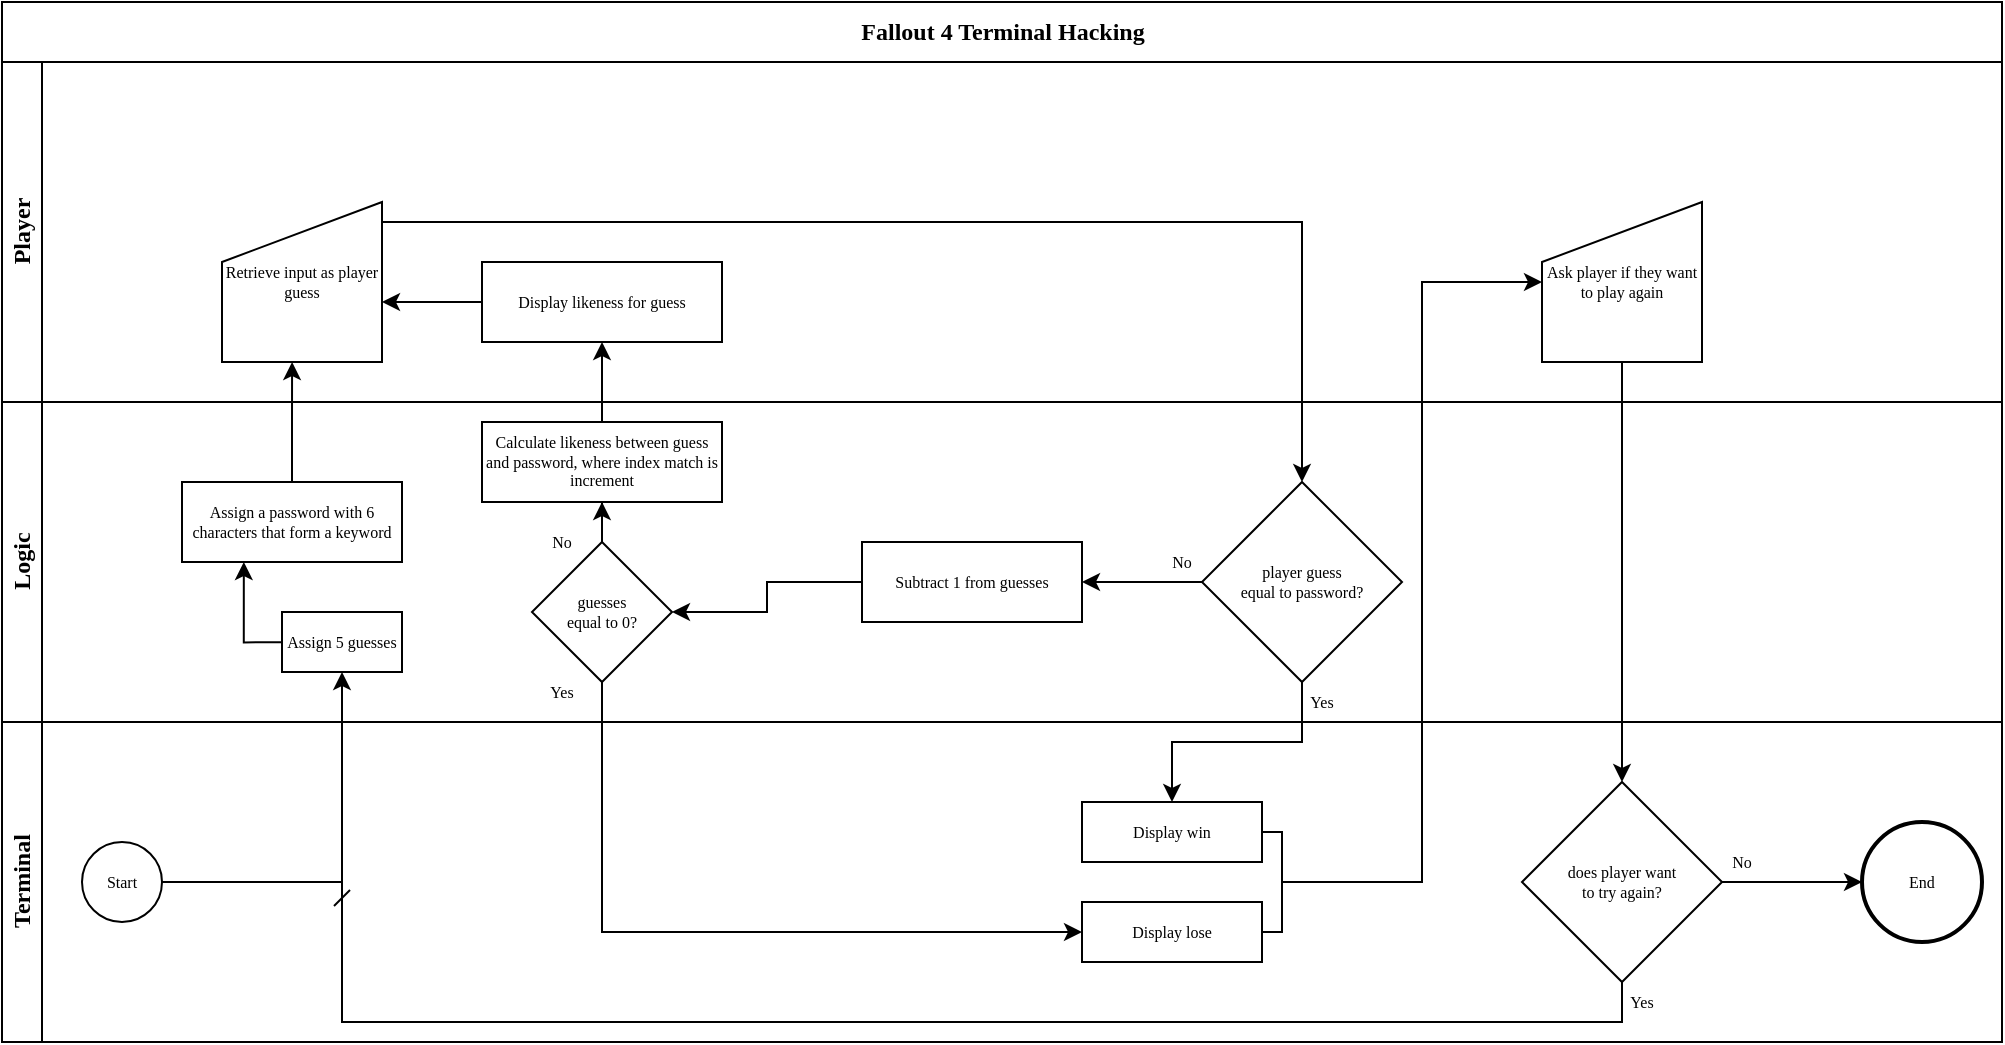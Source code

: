 <mxfile version="12.1.2" type="github" pages="1"><diagram name="Page-1" id="c7488fd3-1785-93aa-aadb-54a6760d102a"><mxGraphModel dx="1173" dy="623" grid="1" gridSize="10" guides="1" tooltips="1" connect="1" arrows="1" fold="1" page="1" pageScale="1" pageWidth="1100" pageHeight="850" background="#ffffff" math="0" shadow="0"><root><mxCell id="0"/><mxCell id="1" parent="0"/><mxCell id="2b4e8129b02d487f-1" value="Fallout 4 Terminal Hacking" style="swimlane;html=1;childLayout=stackLayout;horizontal=1;startSize=30;horizontalStack=0;rounded=0;shadow=0;labelBackgroundColor=none;strokeColor=#000000;strokeWidth=1;fillColor=#ffffff;fontFamily=Verdana;fontSize=12;fontColor=#000000;align=center;fontStyle=1" parent="1" vertex="1"><mxGeometry x="40" y="40" width="1000" height="520" as="geometry"><mxRectangle x="180" y="70" width="140" height="20" as="alternateBounds"/></mxGeometry></mxCell><mxCell id="2b4e8129b02d487f-2" value="Player" style="swimlane;html=1;startSize=20;horizontal=0;fontFamily=Verdana;" parent="2b4e8129b02d487f-1" vertex="1"><mxGeometry y="30" width="1000" height="170" as="geometry"><mxRectangle y="20" width="680" height="60" as="alternateBounds"/></mxGeometry></mxCell><mxCell id="HTpoP1Zue1ZqbqczyM_j-14" value="Retrieve input as player guess" style="shape=manualInput;whiteSpace=wrap;html=1;fontFamily=Verdana;fontSize=8;" vertex="1" parent="2b4e8129b02d487f-2"><mxGeometry x="110" y="70" width="80" height="80" as="geometry"/></mxCell><mxCell id="HTpoP1Zue1ZqbqczyM_j-76" value="" style="edgeStyle=orthogonalEdgeStyle;rounded=0;comic=0;jumpStyle=none;orthogonalLoop=1;jettySize=auto;html=1;shadow=0;startArrow=none;startFill=0;endArrow=classic;endFill=1;strokeColor=#000000;fontFamily=Verdana;fontSize=8;" edge="1" parent="2b4e8129b02d487f-2" source="HTpoP1Zue1ZqbqczyM_j-75" target="HTpoP1Zue1ZqbqczyM_j-14"><mxGeometry relative="1" as="geometry"><Array as="points"><mxPoint x="200" y="120"/><mxPoint x="200" y="120"/></Array></mxGeometry></mxCell><mxCell id="HTpoP1Zue1ZqbqczyM_j-75" value="Display likeness for guess" style="rounded=0;whiteSpace=wrap;html=1;strokeWidth=1;fontFamily=Verdana;fontSize=8;" vertex="1" parent="2b4e8129b02d487f-2"><mxGeometry x="240" y="100" width="120" height="40" as="geometry"/></mxCell><mxCell id="HTpoP1Zue1ZqbqczyM_j-86" value="Ask player if they want to play again" style="shape=manualInput;whiteSpace=wrap;html=1;strokeWidth=1;fontFamily=Verdana;fontSize=8;perimeter=rectanglePerimeter;fixDash=0;autosize=0;container=0;recursiveResize=1;part=0;backgroundOutline=0;resizeHeight=0;rounded=0;shadow=0;comic=0;snapToPoint=0;" vertex="1" parent="2b4e8129b02d487f-2"><mxGeometry x="770" y="70" width="80" height="80" as="geometry"/></mxCell><mxCell id="2b4e8129b02d487f-3" value="&lt;font&gt;Logic&lt;br&gt;&lt;/font&gt;" style="swimlane;html=1;startSize=20;horizontal=0;fontFamily=Verdana;" parent="2b4e8129b02d487f-1" vertex="1"><mxGeometry y="200" width="1000" height="160" as="geometry"><mxRectangle y="170" width="680" height="70" as="alternateBounds"/></mxGeometry></mxCell><mxCell id="HTpoP1Zue1ZqbqczyM_j-48" value="" style="edgeStyle=orthogonalEdgeStyle;rounded=0;orthogonalLoop=1;jettySize=auto;html=1;fontFamily=Verdana;fontSize=8;entryX=1;entryY=0.5;entryDx=0;entryDy=0;" edge="1" parent="2b4e8129b02d487f-3" source="HTpoP1Zue1ZqbqczyM_j-37" target="HTpoP1Zue1ZqbqczyM_j-57"><mxGeometry relative="1" as="geometry"><mxPoint x="720" y="80" as="targetPoint"/></mxGeometry></mxCell><mxCell id="HTpoP1Zue1ZqbqczyM_j-37" value="player guess &lt;br&gt;equal to password?" style="strokeWidth=1;html=1;shape=mxgraph.flowchart.decision;whiteSpace=wrap;fontFamily=Verdana;fontSize=8;" vertex="1" parent="2b4e8129b02d487f-3"><mxGeometry x="600" y="40" width="100" height="100" as="geometry"/></mxCell><mxCell id="HTpoP1Zue1ZqbqczyM_j-46" value="Yes" style="text;html=1;strokeColor=none;fillColor=none;align=center;verticalAlign=middle;whiteSpace=wrap;rounded=0;fontFamily=Verdana;fontSize=8;" vertex="1" parent="2b4e8129b02d487f-3"><mxGeometry x="650" y="140" width="20" height="20" as="geometry"/></mxCell><mxCell id="HTpoP1Zue1ZqbqczyM_j-49" value="&lt;span style=&quot;white-space: normal&quot;&gt;Assign a password with 6 characters that form a keyword&lt;/span&gt;" style="rounded=0;whiteSpace=wrap;html=1;strokeWidth=1;fontFamily=Verdana;fontSize=8;" vertex="1" parent="2b4e8129b02d487f-3"><mxGeometry x="90" y="40" width="110" height="40" as="geometry"/></mxCell><mxCell id="HTpoP1Zue1ZqbqczyM_j-50" value="No" style="text;html=1;strokeColor=none;fillColor=none;align=center;verticalAlign=middle;whiteSpace=wrap;rounded=0;fontFamily=Verdana;fontSize=8;" vertex="1" parent="2b4e8129b02d487f-3"><mxGeometry x="580" y="70" width="20" height="20" as="geometry"/></mxCell><mxCell id="HTpoP1Zue1ZqbqczyM_j-69" value="" style="edgeStyle=orthogonalEdgeStyle;rounded=0;comic=0;jumpStyle=none;orthogonalLoop=1;jettySize=auto;html=1;shadow=0;startArrow=none;startFill=0;endArrow=classic;endFill=1;strokeColor=#000000;fontFamily=Verdana;fontSize=8;" edge="1" parent="2b4e8129b02d487f-3" source="HTpoP1Zue1ZqbqczyM_j-57" target="HTpoP1Zue1ZqbqczyM_j-60"><mxGeometry relative="1" as="geometry"/></mxCell><mxCell id="HTpoP1Zue1ZqbqczyM_j-57" value="Subtract 1 from guesses" style="rounded=0;whiteSpace=wrap;html=1;strokeWidth=1;fontFamily=Verdana;fontSize=8;" vertex="1" parent="2b4e8129b02d487f-3"><mxGeometry x="430" y="70" width="110" height="40" as="geometry"/></mxCell><mxCell id="HTpoP1Zue1ZqbqczyM_j-32" value="Assign 5 guesses" style="rounded=0;whiteSpace=wrap;html=1;strokeWidth=1;fontFamily=Verdana;fontSize=8;" vertex="1" parent="2b4e8129b02d487f-3"><mxGeometry x="140" y="105" width="60" height="30" as="geometry"/></mxCell><mxCell id="HTpoP1Zue1ZqbqczyM_j-35" value="" style="edgeStyle=orthogonalEdgeStyle;rounded=0;orthogonalLoop=1;jettySize=auto;html=1;fontFamily=Verdana;fontSize=8;exitX=0;exitY=0.505;exitDx=0;exitDy=0;exitPerimeter=0;entryX=0.281;entryY=1;entryDx=0;entryDy=0;entryPerimeter=0;" edge="1" parent="2b4e8129b02d487f-3" source="HTpoP1Zue1ZqbqczyM_j-32" target="HTpoP1Zue1ZqbqczyM_j-49"><mxGeometry relative="1" as="geometry"><mxPoint x="135" y="130" as="sourcePoint"/><mxPoint x="121" y="110" as="targetPoint"/><Array as="points"><mxPoint x="121" y="120"/></Array></mxGeometry></mxCell><mxCell id="HTpoP1Zue1ZqbqczyM_j-83" value="" style="edgeStyle=orthogonalEdgeStyle;rounded=0;comic=0;jumpStyle=none;orthogonalLoop=1;jettySize=auto;html=1;shadow=0;startArrow=none;startFill=0;endArrow=classic;endFill=1;strokeColor=#000000;fontFamily=Verdana;fontSize=8;" edge="1" parent="2b4e8129b02d487f-3" source="HTpoP1Zue1ZqbqczyM_j-60" target="HTpoP1Zue1ZqbqczyM_j-82"><mxGeometry relative="1" as="geometry"/></mxCell><mxCell id="HTpoP1Zue1ZqbqczyM_j-60" value="guesses&lt;br&gt;equal to 0?" style="strokeWidth=1;html=1;shape=mxgraph.flowchart.decision;whiteSpace=wrap;fontFamily=Verdana;fontSize=8;border=3;" vertex="1" parent="2b4e8129b02d487f-3"><mxGeometry x="265" y="70" width="70" height="70" as="geometry"/></mxCell><mxCell id="HTpoP1Zue1ZqbqczyM_j-73" value="Yes" style="text;html=1;strokeColor=none;fillColor=none;align=center;verticalAlign=middle;whiteSpace=wrap;rounded=0;fontFamily=Verdana;fontSize=8;" vertex="1" parent="2b4e8129b02d487f-3"><mxGeometry x="270" y="135" width="20" height="20" as="geometry"/></mxCell><mxCell id="HTpoP1Zue1ZqbqczyM_j-74" value="No" style="text;html=1;strokeColor=none;fillColor=none;align=center;verticalAlign=middle;whiteSpace=wrap;rounded=0;fontFamily=Verdana;fontSize=8;" vertex="1" parent="2b4e8129b02d487f-3"><mxGeometry x="270" y="60" width="20" height="20" as="geometry"/></mxCell><mxCell id="HTpoP1Zue1ZqbqczyM_j-82" value="Calculate likeness between guess and password, where index match is increment" style="rounded=0;whiteSpace=wrap;html=1;strokeWidth=1;fontFamily=Verdana;fontSize=8;" vertex="1" parent="2b4e8129b02d487f-3"><mxGeometry x="240" y="10" width="120" height="40" as="geometry"/></mxCell><mxCell id="HTpoP1Zue1ZqbqczyM_j-36" value="" style="edgeStyle=orthogonalEdgeStyle;rounded=0;orthogonalLoop=1;jettySize=auto;html=1;fontFamily=Verdana;fontSize=8;exitX=0.5;exitY=0;exitDx=0;exitDy=0;entryX=0.438;entryY=1;entryDx=0;entryDy=0;entryPerimeter=0;comic=0;shadow=0;" edge="1" parent="2b4e8129b02d487f-1" source="HTpoP1Zue1ZqbqczyM_j-49" target="HTpoP1Zue1ZqbqczyM_j-14"><mxGeometry relative="1" as="geometry"><mxPoint x="146.429" y="260.429" as="sourcePoint"/><mxPoint x="146" y="210" as="targetPoint"/><Array as="points"><mxPoint x="145" y="210"/></Array></mxGeometry></mxCell><mxCell id="HTpoP1Zue1ZqbqczyM_j-39" value="" style="edgeStyle=orthogonalEdgeStyle;rounded=0;orthogonalLoop=1;jettySize=auto;html=1;fontFamily=Verdana;fontSize=8;entryX=0.5;entryY=0;entryDx=0;entryDy=0;entryPerimeter=0;exitX=1;exitY=0.25;exitDx=0;exitDy=0;" edge="1" parent="2b4e8129b02d487f-1" source="HTpoP1Zue1ZqbqczyM_j-14" target="HTpoP1Zue1ZqbqczyM_j-37"><mxGeometry relative="1" as="geometry"><mxPoint x="270" y="230" as="targetPoint"/><Array as="points"><mxPoint x="190" y="110"/><mxPoint x="650" y="110"/></Array></mxGeometry></mxCell><mxCell id="HTpoP1Zue1ZqbqczyM_j-43" value="" style="edgeStyle=orthogonalEdgeStyle;rounded=0;orthogonalLoop=1;jettySize=auto;html=1;fontFamily=Verdana;fontSize=8;entryX=0.5;entryY=0;entryDx=0;entryDy=0;exitX=0.5;exitY=1;exitDx=0;exitDy=0;exitPerimeter=0;" edge="1" parent="2b4e8129b02d487f-1" source="HTpoP1Zue1ZqbqczyM_j-37" target="HTpoP1Zue1ZqbqczyM_j-18"><mxGeometry relative="1" as="geometry"><mxPoint x="670.2" y="330" as="sourcePoint"/><mxPoint x="670.2" y="398.6" as="targetPoint"/><Array as="points"><mxPoint x="650" y="370"/><mxPoint x="585" y="370"/></Array></mxGeometry></mxCell><mxCell id="HTpoP1Zue1ZqbqczyM_j-33" value="" style="edgeStyle=orthogonalEdgeStyle;rounded=0;orthogonalLoop=1;jettySize=auto;html=1;fontFamily=Verdana;fontSize=8;entryX=0.5;entryY=1;entryDx=0;entryDy=0;" edge="1" parent="2b4e8129b02d487f-1" source="2b4e8129b02d487f-5" target="HTpoP1Zue1ZqbqczyM_j-32"><mxGeometry relative="1" as="geometry"><mxPoint x="169" y="410" as="targetPoint"/><Array as="points"><mxPoint x="170" y="440"/></Array></mxGeometry></mxCell><mxCell id="HTpoP1Zue1ZqbqczyM_j-45" value="" style="edgeStyle=orthogonalEdgeStyle;rounded=0;orthogonalLoop=1;jettySize=auto;html=1;fontFamily=Verdana;fontSize=8;entryX=0;entryY=0.5;entryDx=0;entryDy=0;exitX=0.5;exitY=1;exitDx=0;exitDy=0;exitPerimeter=0;" edge="1" parent="2b4e8129b02d487f-1" source="HTpoP1Zue1ZqbqczyM_j-60" target="HTpoP1Zue1ZqbqczyM_j-22"><mxGeometry relative="1" as="geometry"><mxPoint x="400" y="420" as="sourcePoint"/><mxPoint x="670" y="440" as="targetPoint"/><Array as="points"><mxPoint x="300" y="465"/></Array></mxGeometry></mxCell><mxCell id="2b4e8129b02d487f-4" value="Terminal" style="swimlane;html=1;startSize=20;horizontal=0;fontFamily=Verdana;" parent="2b4e8129b02d487f-1" vertex="1"><mxGeometry y="360" width="1000" height="160" as="geometry"><mxRectangle y="360" width="1000" height="50" as="alternateBounds"/></mxGeometry></mxCell><mxCell id="2b4e8129b02d487f-5" value="Start" style="ellipse;whiteSpace=wrap;html=1;rounded=0;shadow=0;labelBackgroundColor=none;strokeColor=#000000;strokeWidth=1;fillColor=#ffffff;fontFamily=Verdana;fontSize=8;fontColor=#000000;align=center;" parent="2b4e8129b02d487f-4" vertex="1"><mxGeometry x="40" y="60" width="40" height="40" as="geometry"/></mxCell><mxCell id="HTpoP1Zue1ZqbqczyM_j-22" value="Display lose" style="rounded=0;whiteSpace=wrap;html=1;fontFamily=Verdana;fontSize=8;" vertex="1" parent="2b4e8129b02d487f-4"><mxGeometry x="540" y="90" width="90" height="30" as="geometry"/></mxCell><mxCell id="HTpoP1Zue1ZqbqczyM_j-18" value="Display win" style="rounded=0;whiteSpace=wrap;html=1;fontFamily=Verdana;fontSize=8;" vertex="1" parent="2b4e8129b02d487f-4"><mxGeometry x="540" y="40" width="90" height="30" as="geometry"/></mxCell><mxCell id="HTpoP1Zue1ZqbqczyM_j-30" value="" style="strokeWidth=1;html=1;shape=mxgraph.flowchart.annotation_2;align=left;labelPosition=right;pointerEvents=1;fontFamily=Verdana;fontSize=12;rotation=-180;spacing=2;" vertex="1" parent="2b4e8129b02d487f-4"><mxGeometry x="630" y="55" width="20" height="50" as="geometry"/></mxCell><mxCell id="2b4e8129b02d487f-11" value="End" style="ellipse;whiteSpace=wrap;html=1;rounded=0;shadow=0;labelBackgroundColor=none;strokeColor=#000000;strokeWidth=2;fillColor=#ffffff;fontFamily=Verdana;fontSize=8;fontColor=#000000;align=center;" parent="2b4e8129b02d487f-4" vertex="1"><mxGeometry x="930" y="50" width="60" height="60" as="geometry"/></mxCell><mxCell id="HTpoP1Zue1ZqbqczyM_j-90" value="" style="edgeStyle=orthogonalEdgeStyle;rounded=0;comic=0;jumpStyle=none;orthogonalLoop=1;jettySize=auto;html=1;shadow=0;startArrow=none;startFill=0;endArrow=classic;endFill=1;strokeColor=#000000;fontFamily=Verdana;fontSize=8;" edge="1" parent="2b4e8129b02d487f-4" source="HTpoP1Zue1ZqbqczyM_j-89" target="2b4e8129b02d487f-11"><mxGeometry relative="1" as="geometry"/></mxCell><mxCell id="HTpoP1Zue1ZqbqczyM_j-92" value="" style="edgeStyle=orthogonalEdgeStyle;rounded=0;comic=0;jumpStyle=none;orthogonalLoop=1;jettySize=auto;html=1;shadow=0;startArrow=none;startFill=0;endArrow=dash;endFill=0;strokeColor=#000000;fontFamily=Verdana;fontSize=8;" edge="1" parent="2b4e8129b02d487f-4" source="HTpoP1Zue1ZqbqczyM_j-89"><mxGeometry relative="1" as="geometry"><mxPoint x="170" y="80" as="targetPoint"/><Array as="points"><mxPoint x="810" y="150"/><mxPoint x="170" y="150"/></Array></mxGeometry></mxCell><mxCell id="HTpoP1Zue1ZqbqczyM_j-89" value="does player want&lt;br&gt;to try again?" style="strokeWidth=1;html=1;shape=mxgraph.flowchart.decision;whiteSpace=wrap;fontFamily=Verdana;fontSize=8;direction=south;" vertex="1" parent="2b4e8129b02d487f-4"><mxGeometry x="760" y="30" width="100" height="100" as="geometry"/></mxCell><mxCell id="HTpoP1Zue1ZqbqczyM_j-93" value="Yes" style="text;html=1;strokeColor=none;fillColor=none;align=center;verticalAlign=middle;whiteSpace=wrap;rounded=0;fontFamily=Verdana;fontSize=8;" vertex="1" parent="2b4e8129b02d487f-4"><mxGeometry x="810" y="130" width="20" height="20" as="geometry"/></mxCell><mxCell id="HTpoP1Zue1ZqbqczyM_j-94" value="No" style="text;html=1;strokeColor=none;fillColor=none;align=center;verticalAlign=middle;whiteSpace=wrap;rounded=0;fontFamily=Verdana;fontSize=8;" vertex="1" parent="2b4e8129b02d487f-4"><mxGeometry x="860" y="60" width="20" height="20" as="geometry"/></mxCell><mxCell id="HTpoP1Zue1ZqbqczyM_j-84" value="" style="edgeStyle=orthogonalEdgeStyle;rounded=0;comic=0;jumpStyle=none;orthogonalLoop=1;jettySize=auto;html=1;shadow=0;startArrow=none;startFill=0;endArrow=classic;endFill=1;strokeColor=#000000;fontFamily=Verdana;fontSize=8;entryX=0.5;entryY=1;entryDx=0;entryDy=0;" edge="1" parent="2b4e8129b02d487f-1" source="HTpoP1Zue1ZqbqczyM_j-82" target="HTpoP1Zue1ZqbqczyM_j-75"><mxGeometry relative="1" as="geometry"/></mxCell><mxCell id="HTpoP1Zue1ZqbqczyM_j-31" value="" style="edgeStyle=orthogonalEdgeStyle;rounded=0;orthogonalLoop=1;jettySize=auto;html=1;fontFamily=Verdana;fontSize=12;entryX=0;entryY=0.5;entryDx=0;entryDy=0;" edge="1" parent="2b4e8129b02d487f-1" source="HTpoP1Zue1ZqbqczyM_j-30" target="HTpoP1Zue1ZqbqczyM_j-86"><mxGeometry relative="1" as="geometry"><mxPoint x="685" y="440" as="targetPoint"/></mxGeometry></mxCell><mxCell id="HTpoP1Zue1ZqbqczyM_j-88" value="" style="edgeStyle=orthogonalEdgeStyle;rounded=0;comic=0;jumpStyle=none;orthogonalLoop=1;jettySize=auto;html=1;shadow=0;startArrow=none;startFill=0;endArrow=classic;endFill=1;strokeColor=#000000;fontFamily=Verdana;fontSize=8;entryX=0;entryY=0.5;entryDx=0;entryDy=0;entryPerimeter=0;" edge="1" parent="2b4e8129b02d487f-1" source="HTpoP1Zue1ZqbqczyM_j-86" target="HTpoP1Zue1ZqbqczyM_j-89"><mxGeometry relative="1" as="geometry"><mxPoint x="810" y="410" as="targetPoint"/></mxGeometry></mxCell></root></mxGraphModel></diagram></mxfile>